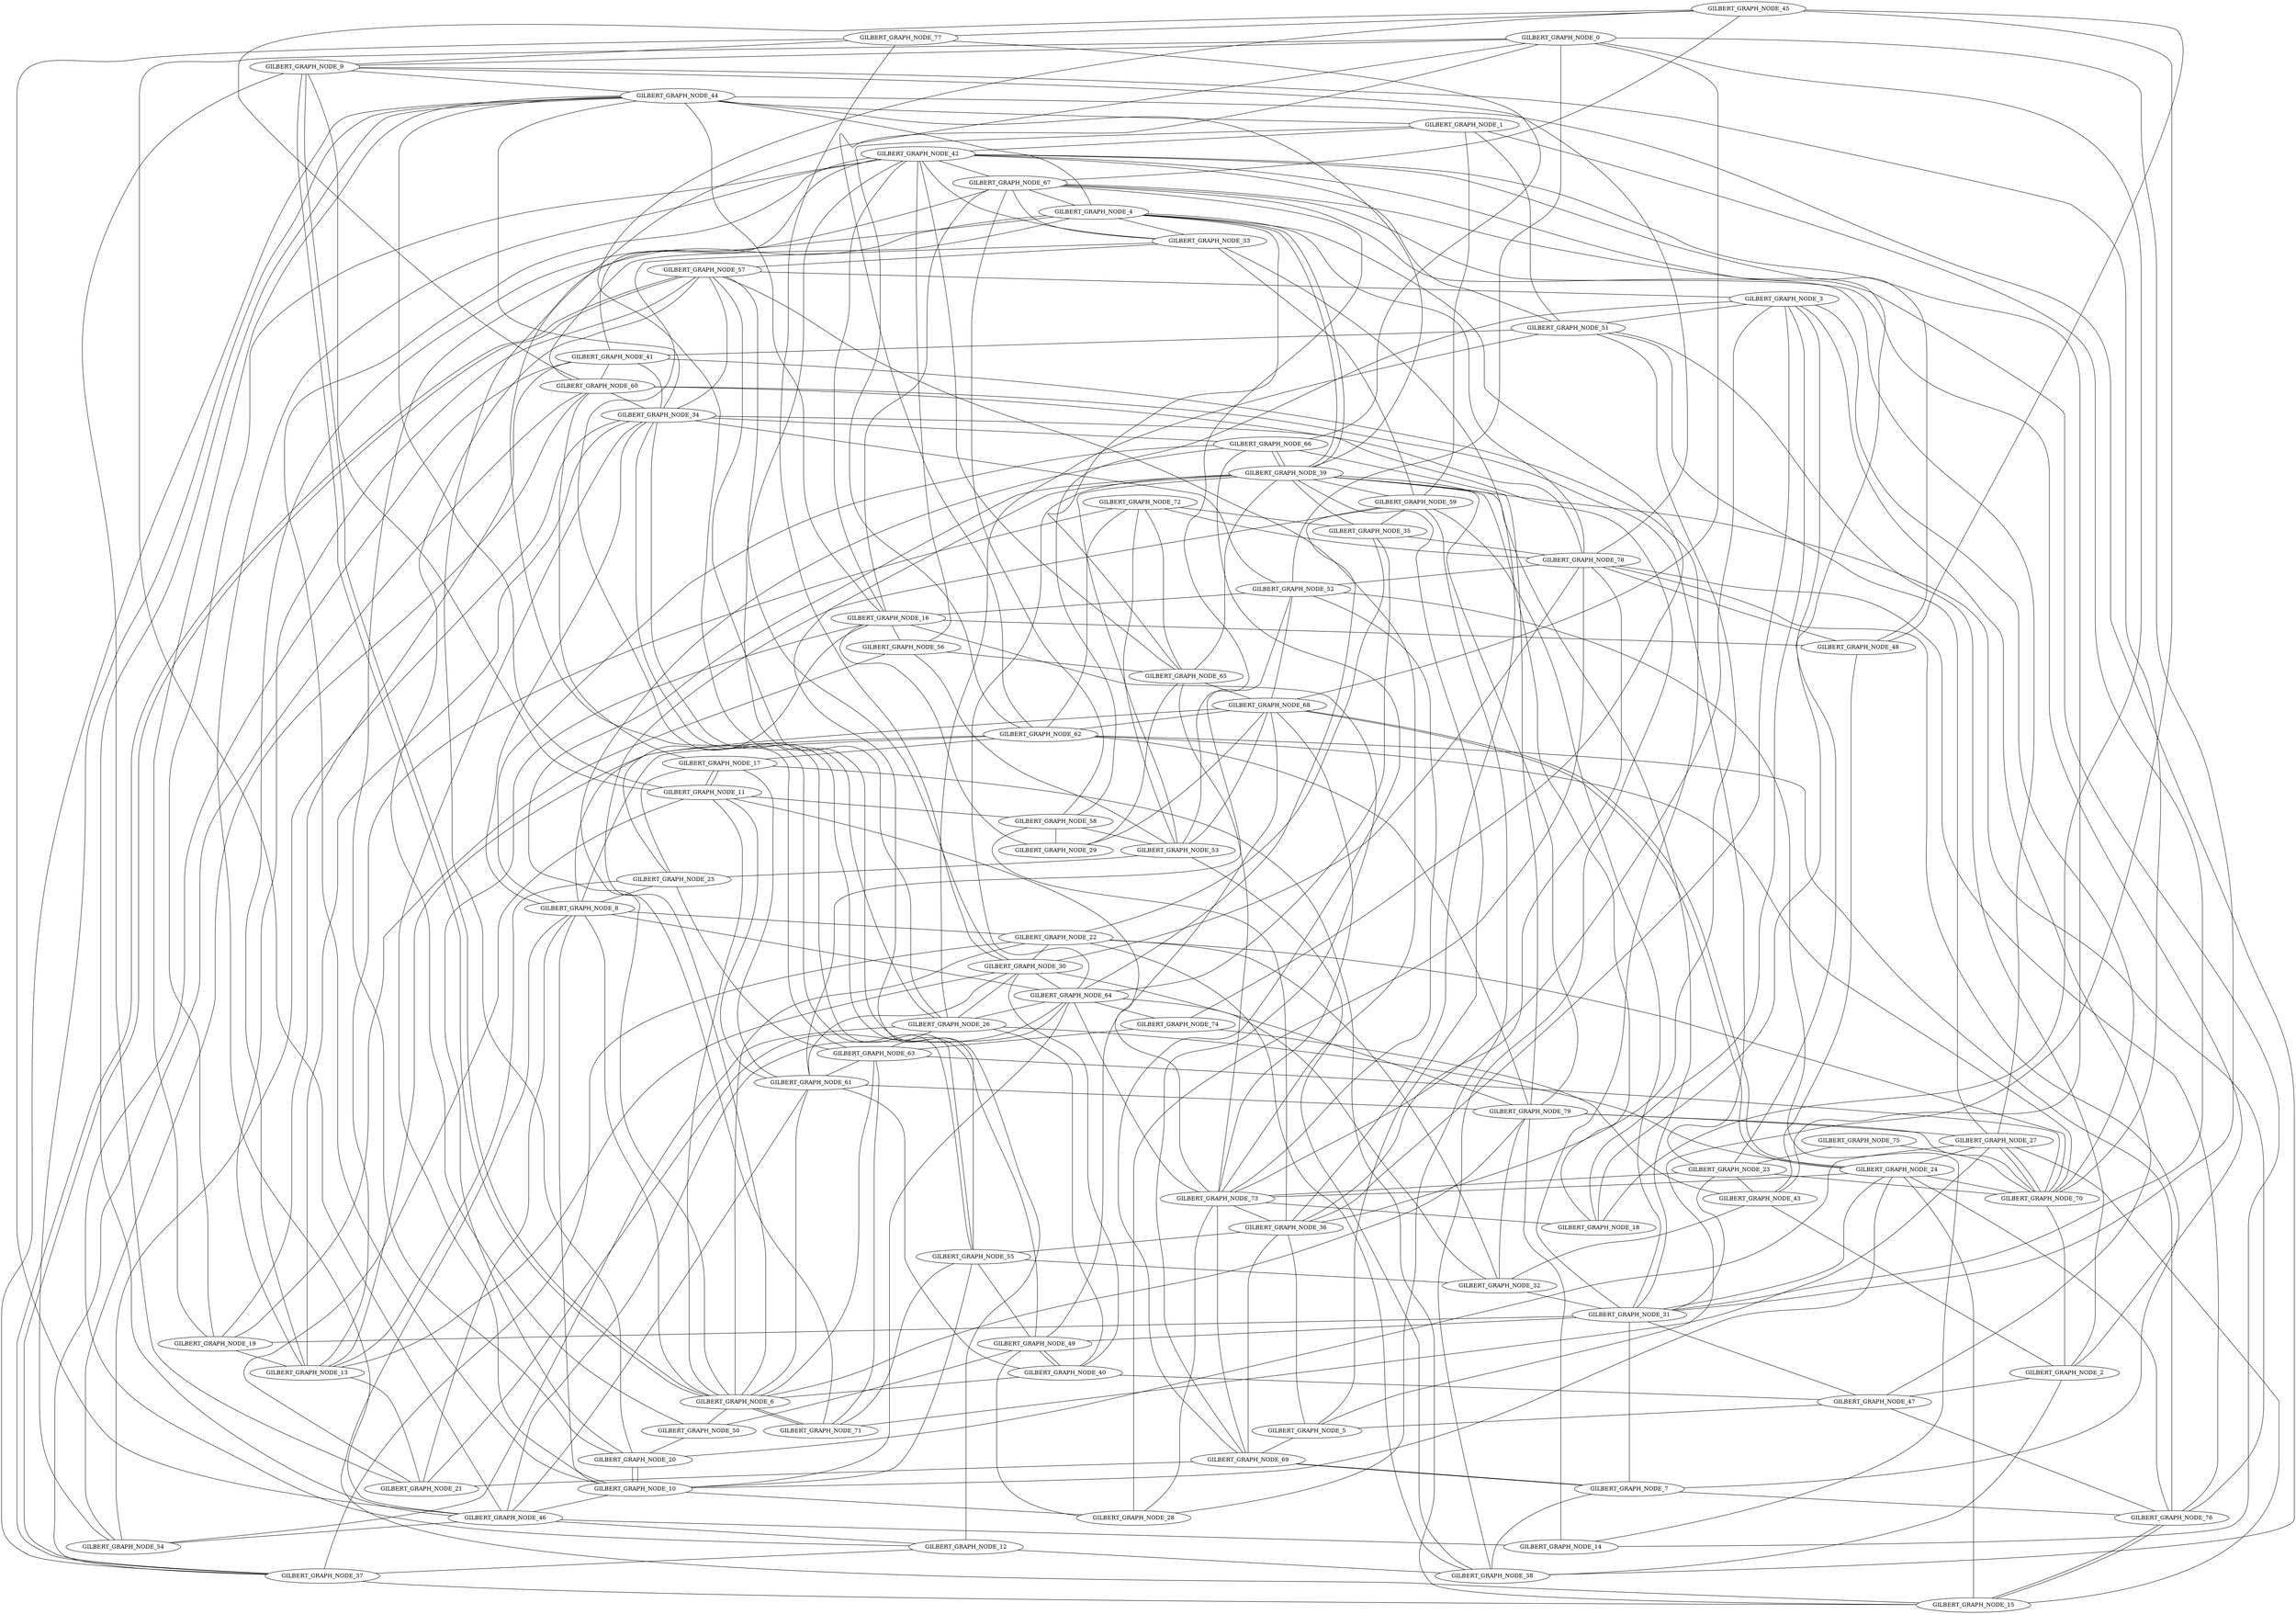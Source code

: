 graph GILBERT_GRAPH{
GILBERT_GRAPH_NODE_0 -- GILBERT_GRAPH_NODE_9 [weight=4];
GILBERT_GRAPH_NODE_0 -- GILBERT_GRAPH_NODE_68 [weight=16];
GILBERT_GRAPH_NODE_1 -- GILBERT_GRAPH_NODE_42 [weight=12];
GILBERT_GRAPH_NODE_1 -- GILBERT_GRAPH_NODE_51 [weight=17];
GILBERT_GRAPH_NODE_1 -- GILBERT_GRAPH_NODE_59 [weight=15];
GILBERT_GRAPH_NODE_2 -- GILBERT_GRAPH_NODE_38 [weight=8];
GILBERT_GRAPH_NODE_2 -- GILBERT_GRAPH_NODE_47 [weight=13];
GILBERT_GRAPH_NODE_2 -- GILBERT_GRAPH_NODE_67 [weight=1];
GILBERT_GRAPH_NODE_3 -- GILBERT_GRAPH_NODE_36 [weight=5];
GILBERT_GRAPH_NODE_3 -- GILBERT_GRAPH_NODE_47 [weight=1];
GILBERT_GRAPH_NODE_3 -- GILBERT_GRAPH_NODE_51 [weight=3];
GILBERT_GRAPH_NODE_4 -- GILBERT_GRAPH_NODE_33 [weight=17];
GILBERT_GRAPH_NODE_4 -- GILBERT_GRAPH_NODE_39 [weight=6];
GILBERT_GRAPH_NODE_4 -- GILBERT_GRAPH_NODE_44 [weight=19];
GILBERT_GRAPH_NODE_4 -- GILBERT_GRAPH_NODE_78 [weight=11];
GILBERT_GRAPH_NODE_5 -- GILBERT_GRAPH_NODE_36 [weight=18];
GILBERT_GRAPH_NODE_5 -- GILBERT_GRAPH_NODE_69 [weight=16];
GILBERT_GRAPH_NODE_6 -- GILBERT_GRAPH_NODE_8 [weight=9];
GILBERT_GRAPH_NODE_6 -- GILBERT_GRAPH_NODE_9 [weight=6];
GILBERT_GRAPH_NODE_6 -- GILBERT_GRAPH_NODE_11 [weight=9];
GILBERT_GRAPH_NODE_6 -- GILBERT_GRAPH_NODE_22 [weight=10];
GILBERT_GRAPH_NODE_6 -- GILBERT_GRAPH_NODE_50 [weight=15];
GILBERT_GRAPH_NODE_6 -- GILBERT_GRAPH_NODE_59 [weight=13];
GILBERT_GRAPH_NODE_6 -- GILBERT_GRAPH_NODE_61 [weight=4];
GILBERT_GRAPH_NODE_6 -- GILBERT_GRAPH_NODE_71 [weight=12];
GILBERT_GRAPH_NODE_6 -- GILBERT_GRAPH_NODE_79 [weight=8];
GILBERT_GRAPH_NODE_7 -- GILBERT_GRAPH_NODE_31 [weight=17];
GILBERT_GRAPH_NODE_7 -- GILBERT_GRAPH_NODE_38 [weight=14];
GILBERT_GRAPH_NODE_7 -- GILBERT_GRAPH_NODE_69 [weight=6];
GILBERT_GRAPH_NODE_7 -- GILBERT_GRAPH_NODE_76 [weight=1];
GILBERT_GRAPH_NODE_8 -- GILBERT_GRAPH_NODE_10 [weight=1];
GILBERT_GRAPH_NODE_8 -- GILBERT_GRAPH_NODE_15 [weight=3];
GILBERT_GRAPH_NODE_8 -- GILBERT_GRAPH_NODE_21 [weight=17];
GILBERT_GRAPH_NODE_8 -- GILBERT_GRAPH_NODE_22 [weight=10];
GILBERT_GRAPH_NODE_8 -- GILBERT_GRAPH_NODE_34 [weight=9];
GILBERT_GRAPH_NODE_8 -- GILBERT_GRAPH_NODE_68 [weight=7];
GILBERT_GRAPH_NODE_9 -- GILBERT_GRAPH_NODE_6 [weight=16];
GILBERT_GRAPH_NODE_9 -- GILBERT_GRAPH_NODE_21 [weight=2];
GILBERT_GRAPH_NODE_9 -- GILBERT_GRAPH_NODE_44 [weight=2];
GILBERT_GRAPH_NODE_9 -- GILBERT_GRAPH_NODE_70 [weight=5];
GILBERT_GRAPH_NODE_10 -- GILBERT_GRAPH_NODE_20 [weight=9];
GILBERT_GRAPH_NODE_10 -- GILBERT_GRAPH_NODE_28 [weight=10];
GILBERT_GRAPH_NODE_10 -- GILBERT_GRAPH_NODE_42 [weight=14];
GILBERT_GRAPH_NODE_10 -- GILBERT_GRAPH_NODE_46 [weight=19];
GILBERT_GRAPH_NODE_10 -- GILBERT_GRAPH_NODE_55 [weight=2];
GILBERT_GRAPH_NODE_11 -- GILBERT_GRAPH_NODE_9 [weight=16];
GILBERT_GRAPH_NODE_11 -- GILBERT_GRAPH_NODE_17 [weight=6];
GILBERT_GRAPH_NODE_11 -- GILBERT_GRAPH_NODE_44 [weight=16];
GILBERT_GRAPH_NODE_11 -- GILBERT_GRAPH_NODE_58 [weight=19];
GILBERT_GRAPH_NODE_11 -- GILBERT_GRAPH_NODE_61 [weight=1];
GILBERT_GRAPH_NODE_12 -- GILBERT_GRAPH_NODE_37 [weight=10];
GILBERT_GRAPH_NODE_12 -- GILBERT_GRAPH_NODE_38 [weight=9];
GILBERT_GRAPH_NODE_12 -- GILBERT_GRAPH_NODE_41 [weight=2];
GILBERT_GRAPH_NODE_12 -- GILBERT_GRAPH_NODE_42 [weight=13];
GILBERT_GRAPH_NODE_13 -- GILBERT_GRAPH_NODE_4 [weight=18];
GILBERT_GRAPH_NODE_13 -- GILBERT_GRAPH_NODE_21 [weight=3];
GILBERT_GRAPH_NODE_13 -- GILBERT_GRAPH_NODE_25 [weight=13];
GILBERT_GRAPH_NODE_13 -- GILBERT_GRAPH_NODE_34 [weight=17];
GILBERT_GRAPH_NODE_13 -- GILBERT_GRAPH_NODE_62 [weight=3];
GILBERT_GRAPH_NODE_14 -- GILBERT_GRAPH_NODE_67 [weight=11];
GILBERT_GRAPH_NODE_14 -- GILBERT_GRAPH_NODE_79 [weight=9];
GILBERT_GRAPH_NODE_15 -- GILBERT_GRAPH_NODE_24 [weight=18];
GILBERT_GRAPH_NODE_15 -- GILBERT_GRAPH_NODE_76 [weight=15];
GILBERT_GRAPH_NODE_16 -- GILBERT_GRAPH_NODE_20 [weight=10];
GILBERT_GRAPH_NODE_16 -- GILBERT_GRAPH_NODE_29 [weight=16];
GILBERT_GRAPH_NODE_16 -- GILBERT_GRAPH_NODE_42 [weight=12];
GILBERT_GRAPH_NODE_16 -- GILBERT_GRAPH_NODE_48 [weight=15];
GILBERT_GRAPH_NODE_16 -- GILBERT_GRAPH_NODE_56 [weight=3];
GILBERT_GRAPH_NODE_16 -- GILBERT_GRAPH_NODE_67 [weight=9];
GILBERT_GRAPH_NODE_17 -- GILBERT_GRAPH_NODE_11 [weight=18];
GILBERT_GRAPH_NODE_17 -- GILBERT_GRAPH_NODE_15 [weight=18];
GILBERT_GRAPH_NODE_17 -- GILBERT_GRAPH_NODE_25 [weight=2];
GILBERT_GRAPH_NODE_18 -- GILBERT_GRAPH_NODE_0 [weight=7];
GILBERT_GRAPH_NODE_18 -- GILBERT_GRAPH_NODE_3 [weight=4];
GILBERT_GRAPH_NODE_19 -- GILBERT_GRAPH_NODE_13 [weight=11];
GILBERT_GRAPH_NODE_19 -- GILBERT_GRAPH_NODE_44 [weight=17];
GILBERT_GRAPH_NODE_19 -- GILBERT_GRAPH_NODE_56 [weight=14];
GILBERT_GRAPH_NODE_20 -- GILBERT_GRAPH_NODE_4 [weight=17];
GILBERT_GRAPH_NODE_20 -- GILBERT_GRAPH_NODE_10 [weight=8];
GILBERT_GRAPH_NODE_20 -- GILBERT_GRAPH_NODE_27 [weight=17];
GILBERT_GRAPH_NODE_21 -- GILBERT_GRAPH_NODE_11 [weight=5];
GILBERT_GRAPH_NODE_22 -- GILBERT_GRAPH_NODE_30 [weight=9];
GILBERT_GRAPH_NODE_23 -- GILBERT_GRAPH_NODE_3 [weight=16];
GILBERT_GRAPH_NODE_23 -- GILBERT_GRAPH_NODE_31 [weight=15];
GILBERT_GRAPH_NODE_23 -- GILBERT_GRAPH_NODE_43 [weight=2];
GILBERT_GRAPH_NODE_23 -- GILBERT_GRAPH_NODE_70 [weight=14];
GILBERT_GRAPH_NODE_23 -- GILBERT_GRAPH_NODE_73 [weight=15];
GILBERT_GRAPH_NODE_24 -- GILBERT_GRAPH_NODE_10 [weight=5];
GILBERT_GRAPH_NODE_24 -- GILBERT_GRAPH_NODE_68 [weight=2];
GILBERT_GRAPH_NODE_24 -- GILBERT_GRAPH_NODE_70 [weight=11];
GILBERT_GRAPH_NODE_24 -- GILBERT_GRAPH_NODE_73 [weight=1];
GILBERT_GRAPH_NODE_25 -- GILBERT_GRAPH_NODE_8 [weight=8];
GILBERT_GRAPH_NODE_25 -- GILBERT_GRAPH_NODE_16 [weight=7];
GILBERT_GRAPH_NODE_25 -- GILBERT_GRAPH_NODE_63 [weight=10];
GILBERT_GRAPH_NODE_26 -- GILBERT_GRAPH_NODE_24 [weight=7];
GILBERT_GRAPH_NODE_26 -- GILBERT_GRAPH_NODE_40 [weight=11];
GILBERT_GRAPH_NODE_26 -- GILBERT_GRAPH_NODE_51 [weight=19];
GILBERT_GRAPH_NODE_26 -- GILBERT_GRAPH_NODE_54 [weight=16];
GILBERT_GRAPH_NODE_26 -- GILBERT_GRAPH_NODE_63 [weight=19];
GILBERT_GRAPH_NODE_27 -- GILBERT_GRAPH_NODE_15 [weight=4];
GILBERT_GRAPH_NODE_27 -- GILBERT_GRAPH_NODE_24 [weight=17];
GILBERT_GRAPH_NODE_27 -- GILBERT_GRAPH_NODE_51 [weight=15];
GILBERT_GRAPH_NODE_27 -- GILBERT_GRAPH_NODE_67 [weight=4];
GILBERT_GRAPH_NODE_27 -- GILBERT_GRAPH_NODE_70 [weight=16];
GILBERT_GRAPH_NODE_28 -- GILBERT_GRAPH_NODE_49 [weight=13];
GILBERT_GRAPH_NODE_28 -- GILBERT_GRAPH_NODE_59 [weight=10];
GILBERT_GRAPH_NODE_28 -- GILBERT_GRAPH_NODE_73 [weight=12];
GILBERT_GRAPH_NODE_28 -- GILBERT_GRAPH_NODE_78 [weight=14];
GILBERT_GRAPH_NODE_29 -- GILBERT_GRAPH_NODE_68 [weight=4];
GILBERT_GRAPH_NODE_30 -- GILBERT_GRAPH_NODE_13 [weight=8];
GILBERT_GRAPH_NODE_30 -- GILBERT_GRAPH_NODE_26 [weight=11];
GILBERT_GRAPH_NODE_30 -- GILBERT_GRAPH_NODE_64 [weight=10];
GILBERT_GRAPH_NODE_30 -- GILBERT_GRAPH_NODE_78 [weight=10];
GILBERT_GRAPH_NODE_30 -- GILBERT_GRAPH_NODE_79 [weight=9];
GILBERT_GRAPH_NODE_31 -- GILBERT_GRAPH_NODE_0 [weight=17];
GILBERT_GRAPH_NODE_31 -- GILBERT_GRAPH_NODE_1 [weight=19];
GILBERT_GRAPH_NODE_31 -- GILBERT_GRAPH_NODE_19 [weight=17];
GILBERT_GRAPH_NODE_31 -- GILBERT_GRAPH_NODE_24 [weight=4];
GILBERT_GRAPH_NODE_31 -- GILBERT_GRAPH_NODE_41 [weight=17];
GILBERT_GRAPH_NODE_31 -- GILBERT_GRAPH_NODE_49 [weight=14];
GILBERT_GRAPH_NODE_31 -- GILBERT_GRAPH_NODE_59 [weight=7];
GILBERT_GRAPH_NODE_32 -- GILBERT_GRAPH_NODE_22 [weight=2];
GILBERT_GRAPH_NODE_32 -- GILBERT_GRAPH_NODE_31 [weight=11];
GILBERT_GRAPH_NODE_32 -- GILBERT_GRAPH_NODE_64 [weight=15];
GILBERT_GRAPH_NODE_32 -- GILBERT_GRAPH_NODE_79 [weight=13];
GILBERT_GRAPH_NODE_33 -- GILBERT_GRAPH_NODE_55 [weight=1];
GILBERT_GRAPH_NODE_33 -- GILBERT_GRAPH_NODE_57 [weight=3];
GILBERT_GRAPH_NODE_33 -- GILBERT_GRAPH_NODE_67 [weight=3];
GILBERT_GRAPH_NODE_34 -- GILBERT_GRAPH_NODE_10 [weight=12];
GILBERT_GRAPH_NODE_34 -- GILBERT_GRAPH_NODE_41 [weight=19];
GILBERT_GRAPH_NODE_34 -- GILBERT_GRAPH_NODE_44 [weight=8];
GILBERT_GRAPH_NODE_34 -- GILBERT_GRAPH_NODE_49 [weight=3];
GILBERT_GRAPH_NODE_34 -- GILBERT_GRAPH_NODE_52 [weight=15];
GILBERT_GRAPH_NODE_34 -- GILBERT_GRAPH_NODE_54 [weight=18];
GILBERT_GRAPH_NODE_34 -- GILBERT_GRAPH_NODE_57 [weight=16];
GILBERT_GRAPH_NODE_34 -- GILBERT_GRAPH_NODE_66 [weight=3];
GILBERT_GRAPH_NODE_35 -- GILBERT_GRAPH_NODE_22 [weight=18];
GILBERT_GRAPH_NODE_35 -- GILBERT_GRAPH_NODE_78 [weight=15];
GILBERT_GRAPH_NODE_36 -- GILBERT_GRAPH_NODE_33 [weight=12];
GILBERT_GRAPH_NODE_36 -- GILBERT_GRAPH_NODE_55 [weight=19];
GILBERT_GRAPH_NODE_36 -- GILBERT_GRAPH_NODE_58 [weight=19];
GILBERT_GRAPH_NODE_36 -- GILBERT_GRAPH_NODE_69 [weight=2];
GILBERT_GRAPH_NODE_36 -- GILBERT_GRAPH_NODE_78 [weight=18];
GILBERT_GRAPH_NODE_37 -- GILBERT_GRAPH_NODE_15 [weight=10];
GILBERT_GRAPH_NODE_37 -- GILBERT_GRAPH_NODE_22 [weight=18];
GILBERT_GRAPH_NODE_37 -- GILBERT_GRAPH_NODE_44 [weight=1];
GILBERT_GRAPH_NODE_37 -- GILBERT_GRAPH_NODE_57 [weight=9];
GILBERT_GRAPH_NODE_37 -- GILBERT_GRAPH_NODE_60 [weight=13];
GILBERT_GRAPH_NODE_38 -- GILBERT_GRAPH_NODE_22 [weight=4];
GILBERT_GRAPH_NODE_38 -- GILBERT_GRAPH_NODE_34 [weight=11];
GILBERT_GRAPH_NODE_38 -- GILBERT_GRAPH_NODE_44 [weight=11];
GILBERT_GRAPH_NODE_38 -- GILBERT_GRAPH_NODE_53 [weight=16];
GILBERT_GRAPH_NODE_39 -- GILBERT_GRAPH_NODE_4 [weight=5];
GILBERT_GRAPH_NODE_39 -- GILBERT_GRAPH_NODE_5 [weight=2];
GILBERT_GRAPH_NODE_39 -- GILBERT_GRAPH_NODE_6 [weight=15];
GILBERT_GRAPH_NODE_39 -- GILBERT_GRAPH_NODE_18 [weight=11];
GILBERT_GRAPH_NODE_39 -- GILBERT_GRAPH_NODE_31 [weight=1];
GILBERT_GRAPH_NODE_39 -- GILBERT_GRAPH_NODE_35 [weight=3];
GILBERT_GRAPH_NODE_39 -- GILBERT_GRAPH_NODE_53 [weight=17];
GILBERT_GRAPH_NODE_39 -- GILBERT_GRAPH_NODE_59 [weight=8];
GILBERT_GRAPH_NODE_39 -- GILBERT_GRAPH_NODE_66 [weight=16];
GILBERT_GRAPH_NODE_39 -- GILBERT_GRAPH_NODE_76 [weight=9];
GILBERT_GRAPH_NODE_40 -- GILBERT_GRAPH_NODE_6 [weight=11];
GILBERT_GRAPH_NODE_40 -- GILBERT_GRAPH_NODE_30 [weight=7];
GILBERT_GRAPH_NODE_40 -- GILBERT_GRAPH_NODE_47 [weight=6];
GILBERT_GRAPH_NODE_40 -- GILBERT_GRAPH_NODE_49 [weight=17];
GILBERT_GRAPH_NODE_40 -- GILBERT_GRAPH_NODE_61 [weight=3];
GILBERT_GRAPH_NODE_41 -- GILBERT_GRAPH_NODE_19 [weight=6];
GILBERT_GRAPH_NODE_41 -- GILBERT_GRAPH_NODE_42 [weight=14];
GILBERT_GRAPH_NODE_41 -- GILBERT_GRAPH_NODE_60 [weight=14];
GILBERT_GRAPH_NODE_42 -- GILBERT_GRAPH_NODE_18 [weight=4];
GILBERT_GRAPH_NODE_42 -- GILBERT_GRAPH_NODE_19 [weight=4];
GILBERT_GRAPH_NODE_42 -- GILBERT_GRAPH_NODE_33 [weight=1];
GILBERT_GRAPH_NODE_42 -- GILBERT_GRAPH_NODE_43 [weight=5];
GILBERT_GRAPH_NODE_42 -- GILBERT_GRAPH_NODE_48 [weight=19];
GILBERT_GRAPH_NODE_42 -- GILBERT_GRAPH_NODE_65 [weight=7];
GILBERT_GRAPH_NODE_42 -- GILBERT_GRAPH_NODE_67 [weight=17];
GILBERT_GRAPH_NODE_43 -- GILBERT_GRAPH_NODE_2 [weight=2];
GILBERT_GRAPH_NODE_43 -- GILBERT_GRAPH_NODE_32 [weight=16];
GILBERT_GRAPH_NODE_44 -- GILBERT_GRAPH_NODE_1 [weight=16];
GILBERT_GRAPH_NODE_44 -- GILBERT_GRAPH_NODE_16 [weight=18];
GILBERT_GRAPH_NODE_44 -- GILBERT_GRAPH_NODE_39 [weight=1];
GILBERT_GRAPH_NODE_44 -- GILBERT_GRAPH_NODE_46 [weight=13];
GILBERT_GRAPH_NODE_45 -- GILBERT_GRAPH_NODE_5 [weight=19];
GILBERT_GRAPH_NODE_45 -- GILBERT_GRAPH_NODE_26 [weight=4];
GILBERT_GRAPH_NODE_45 -- GILBERT_GRAPH_NODE_48 [weight=2];
GILBERT_GRAPH_NODE_45 -- GILBERT_GRAPH_NODE_60 [weight=6];
GILBERT_GRAPH_NODE_45 -- GILBERT_GRAPH_NODE_67 [weight=14];
GILBERT_GRAPH_NODE_45 -- GILBERT_GRAPH_NODE_77 [weight=15];
GILBERT_GRAPH_NODE_46 -- GILBERT_GRAPH_NODE_0 [weight=19];
GILBERT_GRAPH_NODE_46 -- GILBERT_GRAPH_NODE_12 [weight=7];
GILBERT_GRAPH_NODE_46 -- GILBERT_GRAPH_NODE_14 [weight=14];
GILBERT_GRAPH_NODE_46 -- GILBERT_GRAPH_NODE_42 [weight=15];
GILBERT_GRAPH_NODE_46 -- GILBERT_GRAPH_NODE_54 [weight=9];
GILBERT_GRAPH_NODE_47 -- GILBERT_GRAPH_NODE_5 [weight=5];
GILBERT_GRAPH_NODE_47 -- GILBERT_GRAPH_NODE_31 [weight=9];
GILBERT_GRAPH_NODE_48 -- GILBERT_GRAPH_NODE_43 [weight=8];
GILBERT_GRAPH_NODE_49 -- GILBERT_GRAPH_NODE_40 [weight=14];
GILBERT_GRAPH_NODE_49 -- GILBERT_GRAPH_NODE_50 [weight=12];
GILBERT_GRAPH_NODE_49 -- GILBERT_GRAPH_NODE_55 [weight=16];
GILBERT_GRAPH_NODE_49 -- GILBERT_GRAPH_NODE_68 [weight=1];
GILBERT_GRAPH_NODE_50 -- GILBERT_GRAPH_NODE_20 [weight=13];
GILBERT_GRAPH_NODE_50 -- GILBERT_GRAPH_NODE_57 [weight=13];
GILBERT_GRAPH_NODE_51 -- GILBERT_GRAPH_NODE_2 [weight=1];
GILBERT_GRAPH_NODE_51 -- GILBERT_GRAPH_NODE_36 [weight=11];
GILBERT_GRAPH_NODE_51 -- GILBERT_GRAPH_NODE_41 [weight=12];
GILBERT_GRAPH_NODE_51 -- GILBERT_GRAPH_NODE_42 [weight=12];
GILBERT_GRAPH_NODE_52 -- GILBERT_GRAPH_NODE_0 [weight=19];
GILBERT_GRAPH_NODE_52 -- GILBERT_GRAPH_NODE_14 [weight=9];
GILBERT_GRAPH_NODE_52 -- GILBERT_GRAPH_NODE_16 [weight=7];
GILBERT_GRAPH_NODE_52 -- GILBERT_GRAPH_NODE_61 [weight=1];
GILBERT_GRAPH_NODE_52 -- GILBERT_GRAPH_NODE_68 [weight=11];
GILBERT_GRAPH_NODE_53 -- GILBERT_GRAPH_NODE_25 [weight=10];
GILBERT_GRAPH_NODE_53 -- GILBERT_GRAPH_NODE_56 [weight=15];
GILBERT_GRAPH_NODE_53 -- GILBERT_GRAPH_NODE_67 [weight=18];
GILBERT_GRAPH_NODE_54 -- GILBERT_GRAPH_NODE_44 [weight=2];
GILBERT_GRAPH_NODE_55 -- GILBERT_GRAPH_NODE_32 [weight=4];
GILBERT_GRAPH_NODE_55 -- GILBERT_GRAPH_NODE_34 [weight=5];
GILBERT_GRAPH_NODE_55 -- GILBERT_GRAPH_NODE_39 [weight=14];
GILBERT_GRAPH_NODE_56 -- GILBERT_GRAPH_NODE_42 [weight=9];
GILBERT_GRAPH_NODE_56 -- GILBERT_GRAPH_NODE_65 [weight=1];
GILBERT_GRAPH_NODE_57 -- GILBERT_GRAPH_NODE_3 [weight=19];
GILBERT_GRAPH_NODE_57 -- GILBERT_GRAPH_NODE_13 [weight=15];
GILBERT_GRAPH_NODE_57 -- GILBERT_GRAPH_NODE_26 [weight=6];
GILBERT_GRAPH_NODE_57 -- GILBERT_GRAPH_NODE_30 [weight=12];
GILBERT_GRAPH_NODE_57 -- GILBERT_GRAPH_NODE_37 [weight=1];
GILBERT_GRAPH_NODE_58 -- GILBERT_GRAPH_NODE_3 [weight=12];
GILBERT_GRAPH_NODE_58 -- GILBERT_GRAPH_NODE_29 [weight=11];
GILBERT_GRAPH_NODE_58 -- GILBERT_GRAPH_NODE_53 [weight=2];
GILBERT_GRAPH_NODE_58 -- GILBERT_GRAPH_NODE_67 [weight=7];
GILBERT_GRAPH_NODE_59 -- GILBERT_GRAPH_NODE_33 [weight=19];
GILBERT_GRAPH_NODE_59 -- GILBERT_GRAPH_NODE_35 [weight=1];
GILBERT_GRAPH_NODE_60 -- GILBERT_GRAPH_NODE_4 [weight=14];
GILBERT_GRAPH_NODE_60 -- GILBERT_GRAPH_NODE_17 [weight=13];
GILBERT_GRAPH_NODE_60 -- GILBERT_GRAPH_NODE_23 [weight=7];
GILBERT_GRAPH_NODE_60 -- GILBERT_GRAPH_NODE_34 [weight=7];
GILBERT_GRAPH_NODE_60 -- GILBERT_GRAPH_NODE_54 [weight=17];
GILBERT_GRAPH_NODE_61 -- GILBERT_GRAPH_NODE_17 [weight=11];
GILBERT_GRAPH_NODE_61 -- GILBERT_GRAPH_NODE_30 [weight=15];
GILBERT_GRAPH_NODE_61 -- GILBERT_GRAPH_NODE_46 [weight=12];
GILBERT_GRAPH_NODE_61 -- GILBERT_GRAPH_NODE_79 [weight=10];
GILBERT_GRAPH_NODE_62 -- GILBERT_GRAPH_NODE_0 [weight=15];
GILBERT_GRAPH_NODE_62 -- GILBERT_GRAPH_NODE_1 [weight=13];
GILBERT_GRAPH_NODE_62 -- GILBERT_GRAPH_NODE_8 [weight=13];
GILBERT_GRAPH_NODE_62 -- GILBERT_GRAPH_NODE_17 [weight=5];
GILBERT_GRAPH_NODE_63 -- GILBERT_GRAPH_NODE_0 [weight=10];
GILBERT_GRAPH_NODE_63 -- GILBERT_GRAPH_NODE_6 [weight=13];
GILBERT_GRAPH_NODE_63 -- GILBERT_GRAPH_NODE_61 [weight=2];
GILBERT_GRAPH_NODE_64 -- GILBERT_GRAPH_NODE_8 [weight=8];
GILBERT_GRAPH_NODE_64 -- GILBERT_GRAPH_NODE_10 [weight=16];
GILBERT_GRAPH_NODE_64 -- GILBERT_GRAPH_NODE_21 [weight=5];
GILBERT_GRAPH_NODE_64 -- GILBERT_GRAPH_NODE_26 [weight=6];
GILBERT_GRAPH_NODE_64 -- GILBERT_GRAPH_NODE_35 [weight=9];
GILBERT_GRAPH_NODE_64 -- GILBERT_GRAPH_NODE_39 [weight=14];
GILBERT_GRAPH_NODE_64 -- GILBERT_GRAPH_NODE_46 [weight=6];
GILBERT_GRAPH_NODE_64 -- GILBERT_GRAPH_NODE_59 [weight=6];
GILBERT_GRAPH_NODE_64 -- GILBERT_GRAPH_NODE_74 [weight=14];
GILBERT_GRAPH_NODE_65 -- GILBERT_GRAPH_NODE_4 [weight=13];
GILBERT_GRAPH_NODE_65 -- GILBERT_GRAPH_NODE_29 [weight=13];
GILBERT_GRAPH_NODE_65 -- GILBERT_GRAPH_NODE_39 [weight=13];
GILBERT_GRAPH_NODE_65 -- GILBERT_GRAPH_NODE_68 [weight=2];
GILBERT_GRAPH_NODE_65 -- GILBERT_GRAPH_NODE_73 [weight=6];
GILBERT_GRAPH_NODE_66 -- GILBERT_GRAPH_NODE_8 [weight=9];
GILBERT_GRAPH_NODE_66 -- GILBERT_GRAPH_NODE_39 [weight=17];
GILBERT_GRAPH_NODE_66 -- GILBERT_GRAPH_NODE_71 [weight=5];
GILBERT_GRAPH_NODE_66 -- GILBERT_GRAPH_NODE_79 [weight=6];
GILBERT_GRAPH_NODE_67 -- GILBERT_GRAPH_NODE_4 [weight=6];
GILBERT_GRAPH_NODE_67 -- GILBERT_GRAPH_NODE_20 [weight=13];
GILBERT_GRAPH_NODE_68 -- GILBERT_GRAPH_NODE_24 [weight=18];
GILBERT_GRAPH_NODE_68 -- GILBERT_GRAPH_NODE_53 [weight=16];
GILBERT_GRAPH_NODE_68 -- GILBERT_GRAPH_NODE_62 [weight=18];
GILBERT_GRAPH_NODE_69 -- GILBERT_GRAPH_NODE_7 [weight=8];
GILBERT_GRAPH_NODE_69 -- GILBERT_GRAPH_NODE_16 [weight=11];
GILBERT_GRAPH_NODE_69 -- GILBERT_GRAPH_NODE_21 [weight=8];
GILBERT_GRAPH_NODE_69 -- GILBERT_GRAPH_NODE_66 [weight=3];
GILBERT_GRAPH_NODE_69 -- GILBERT_GRAPH_NODE_73 [weight=7];
GILBERT_GRAPH_NODE_70 -- GILBERT_GRAPH_NODE_2 [weight=15];
GILBERT_GRAPH_NODE_70 -- GILBERT_GRAPH_NODE_3 [weight=3];
GILBERT_GRAPH_NODE_70 -- GILBERT_GRAPH_NODE_22 [weight=18];
GILBERT_GRAPH_NODE_70 -- GILBERT_GRAPH_NODE_27 [weight=4];
GILBERT_GRAPH_NODE_70 -- GILBERT_GRAPH_NODE_62 [weight=13];
GILBERT_GRAPH_NODE_70 -- GILBERT_GRAPH_NODE_63 [weight=19];
GILBERT_GRAPH_NODE_70 -- GILBERT_GRAPH_NODE_79 [weight=9];
GILBERT_GRAPH_NODE_71 -- GILBERT_GRAPH_NODE_6 [weight=6];
GILBERT_GRAPH_NODE_71 -- GILBERT_GRAPH_NODE_27 [weight=9];
GILBERT_GRAPH_NODE_71 -- GILBERT_GRAPH_NODE_55 [weight=4];
GILBERT_GRAPH_NODE_71 -- GILBERT_GRAPH_NODE_63 [weight=4];
GILBERT_GRAPH_NODE_72 -- GILBERT_GRAPH_NODE_13 [weight=8];
GILBERT_GRAPH_NODE_72 -- GILBERT_GRAPH_NODE_35 [weight=7];
GILBERT_GRAPH_NODE_72 -- GILBERT_GRAPH_NODE_53 [weight=14];
GILBERT_GRAPH_NODE_72 -- GILBERT_GRAPH_NODE_62 [weight=8];
GILBERT_GRAPH_NODE_72 -- GILBERT_GRAPH_NODE_65 [weight=10];
GILBERT_GRAPH_NODE_72 -- GILBERT_GRAPH_NODE_78 [weight=1];
GILBERT_GRAPH_NODE_73 -- GILBERT_GRAPH_NODE_3 [weight=2];
GILBERT_GRAPH_NODE_73 -- GILBERT_GRAPH_NODE_11 [weight=12];
GILBERT_GRAPH_NODE_73 -- GILBERT_GRAPH_NODE_18 [weight=7];
GILBERT_GRAPH_NODE_73 -- GILBERT_GRAPH_NODE_36 [weight=6];
GILBERT_GRAPH_NODE_73 -- GILBERT_GRAPH_NODE_52 [weight=11];
GILBERT_GRAPH_NODE_73 -- GILBERT_GRAPH_NODE_57 [weight=14];
GILBERT_GRAPH_NODE_73 -- GILBERT_GRAPH_NODE_64 [weight=11];
GILBERT_GRAPH_NODE_73 -- GILBERT_GRAPH_NODE_68 [weight=6];
GILBERT_GRAPH_NODE_74 -- GILBERT_GRAPH_NODE_4 [weight=19];
GILBERT_GRAPH_NODE_74 -- GILBERT_GRAPH_NODE_43 [weight=4];
GILBERT_GRAPH_NODE_74 -- GILBERT_GRAPH_NODE_63 [weight=12];
GILBERT_GRAPH_NODE_75 -- GILBERT_GRAPH_NODE_23 [weight=13];
GILBERT_GRAPH_NODE_75 -- GILBERT_GRAPH_NODE_70 [weight=10];
GILBERT_GRAPH_NODE_76 -- GILBERT_GRAPH_NODE_15 [weight=11];
GILBERT_GRAPH_NODE_76 -- GILBERT_GRAPH_NODE_24 [weight=2];
GILBERT_GRAPH_NODE_76 -- GILBERT_GRAPH_NODE_47 [weight=16];
GILBERT_GRAPH_NODE_76 -- GILBERT_GRAPH_NODE_62 [weight=19];
GILBERT_GRAPH_NODE_77 -- GILBERT_GRAPH_NODE_9 [weight=17];
GILBERT_GRAPH_NODE_77 -- GILBERT_GRAPH_NODE_30 [weight=7];
GILBERT_GRAPH_NODE_77 -- GILBERT_GRAPH_NODE_46 [weight=4];
GILBERT_GRAPH_NODE_77 -- GILBERT_GRAPH_NODE_66 [weight=13];
GILBERT_GRAPH_NODE_78 -- GILBERT_GRAPH_NODE_7 [weight=18];
GILBERT_GRAPH_NODE_78 -- GILBERT_GRAPH_NODE_9 [weight=5];
GILBERT_GRAPH_NODE_78 -- GILBERT_GRAPH_NODE_48 [weight=1];
GILBERT_GRAPH_NODE_78 -- GILBERT_GRAPH_NODE_52 [weight=11];
GILBERT_GRAPH_NODE_78 -- GILBERT_GRAPH_NODE_60 [weight=8];
GILBERT_GRAPH_NODE_78 -- GILBERT_GRAPH_NODE_76 [weight=14];
GILBERT_GRAPH_NODE_79 -- GILBERT_GRAPH_NODE_27 [weight=1];
GILBERT_GRAPH_NODE_79 -- GILBERT_GRAPH_NODE_39 [weight=3];
GILBERT_GRAPH_NODE_79 -- GILBERT_GRAPH_NODE_62 [weight=4];
}
